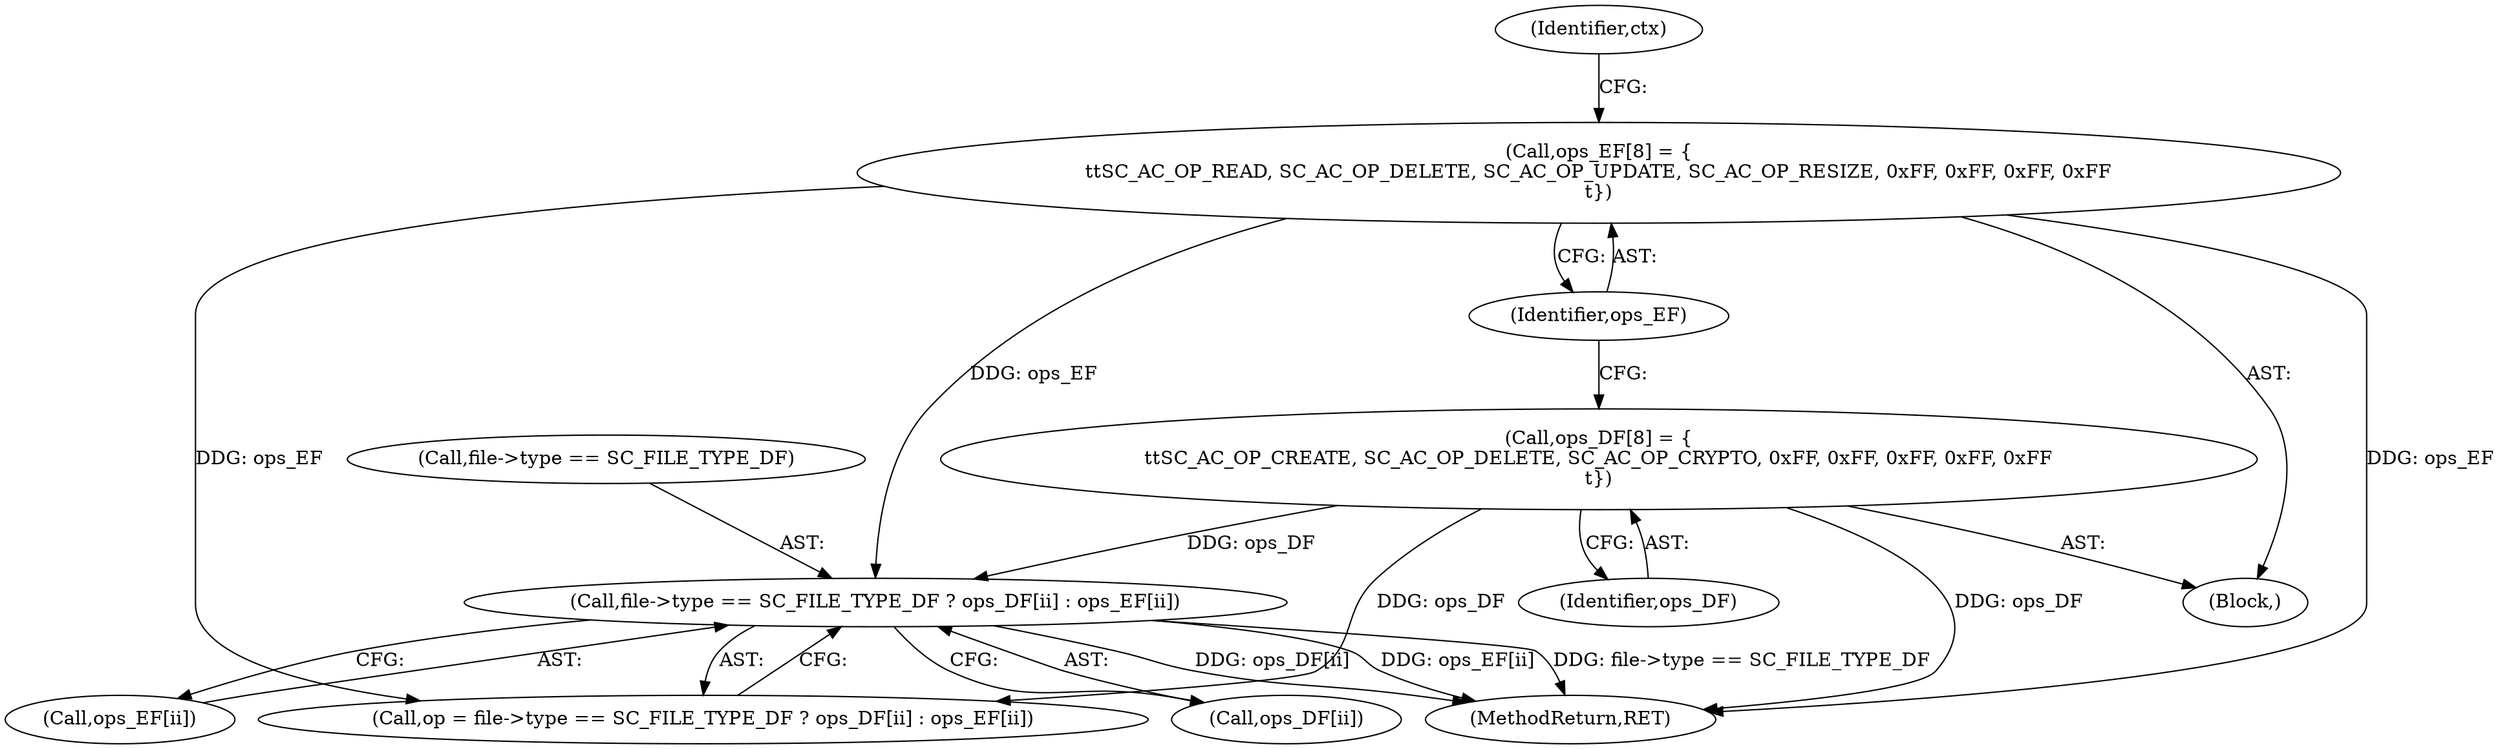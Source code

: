 digraph "0_OpenSC_8fe377e93b4b56060e5bbfb6f3142ceaeca744fa_1@array" {
"1000269" [label="(Call,file->type == SC_FILE_TYPE_DF ? ops_DF[ii] : ops_EF[ii])"];
"1000120" [label="(Call,ops_DF[8] = {\n\t\tSC_AC_OP_CREATE, SC_AC_OP_DELETE, SC_AC_OP_CRYPTO, 0xFF, 0xFF, 0xFF, 0xFF, 0xFF\n\t})"];
"1000123" [label="(Call,ops_EF[8] = {\n\t\tSC_AC_OP_READ, SC_AC_OP_DELETE, SC_AC_OP_UPDATE, SC_AC_OP_RESIZE, 0xFF, 0xFF, 0xFF, 0xFF\n\t})"];
"1000124" [label="(Identifier,ops_EF)"];
"1000373" [label="(MethodReturn,RET)"];
"1000269" [label="(Call,file->type == SC_FILE_TYPE_DF ? ops_DF[ii] : ops_EF[ii])"];
"1000120" [label="(Call,ops_DF[8] = {\n\t\tSC_AC_OP_CREATE, SC_AC_OP_DELETE, SC_AC_OP_CRYPTO, 0xFF, 0xFF, 0xFF, 0xFF, 0xFF\n\t})"];
"1000121" [label="(Identifier,ops_DF)"];
"1000105" [label="(Block,)"];
"1000275" [label="(Call,ops_DF[ii])"];
"1000123" [label="(Call,ops_EF[8] = {\n\t\tSC_AC_OP_READ, SC_AC_OP_DELETE, SC_AC_OP_UPDATE, SC_AC_OP_RESIZE, 0xFF, 0xFF, 0xFF, 0xFF\n\t})"];
"1000126" [label="(Identifier,ctx)"];
"1000278" [label="(Call,ops_EF[ii])"];
"1000270" [label="(Call,file->type == SC_FILE_TYPE_DF)"];
"1000267" [label="(Call,op = file->type == SC_FILE_TYPE_DF ? ops_DF[ii] : ops_EF[ii])"];
"1000269" -> "1000267"  [label="AST: "];
"1000269" -> "1000275"  [label="CFG: "];
"1000269" -> "1000278"  [label="CFG: "];
"1000270" -> "1000269"  [label="AST: "];
"1000275" -> "1000269"  [label="AST: "];
"1000278" -> "1000269"  [label="AST: "];
"1000267" -> "1000269"  [label="CFG: "];
"1000269" -> "1000373"  [label="DDG: ops_DF[ii]"];
"1000269" -> "1000373"  [label="DDG: ops_EF[ii]"];
"1000269" -> "1000373"  [label="DDG: file->type == SC_FILE_TYPE_DF"];
"1000120" -> "1000269"  [label="DDG: ops_DF"];
"1000123" -> "1000269"  [label="DDG: ops_EF"];
"1000120" -> "1000105"  [label="AST: "];
"1000120" -> "1000121"  [label="CFG: "];
"1000121" -> "1000120"  [label="AST: "];
"1000124" -> "1000120"  [label="CFG: "];
"1000120" -> "1000373"  [label="DDG: ops_DF"];
"1000120" -> "1000267"  [label="DDG: ops_DF"];
"1000123" -> "1000105"  [label="AST: "];
"1000123" -> "1000124"  [label="CFG: "];
"1000124" -> "1000123"  [label="AST: "];
"1000126" -> "1000123"  [label="CFG: "];
"1000123" -> "1000373"  [label="DDG: ops_EF"];
"1000123" -> "1000267"  [label="DDG: ops_EF"];
}
